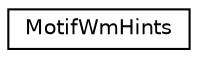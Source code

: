 digraph G
{
  edge [fontname="Helvetica",fontsize="10",labelfontname="Helvetica",labelfontsize="10"];
  node [fontname="Helvetica",fontsize="10",shape=record];
  rankdir=LR;
  Node1 [label="MotifWmHints",height=0.2,width=0.4,color="black", fillcolor="white", style="filled",URL="$df/d17/structMotifWmHints.html"];
}
